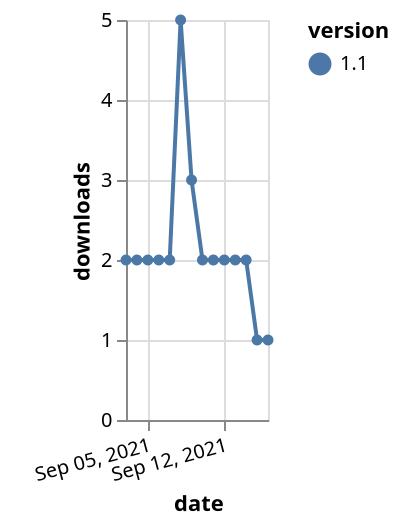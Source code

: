 {"$schema": "https://vega.github.io/schema/vega-lite/v5.json", "description": "A simple bar chart with embedded data.", "data": {"values": [{"date": "2021-09-03", "total": 2472, "delta": 2, "version": "1.1"}, {"date": "2021-09-04", "total": 2474, "delta": 2, "version": "1.1"}, {"date": "2021-09-05", "total": 2476, "delta": 2, "version": "1.1"}, {"date": "2021-09-06", "total": 2478, "delta": 2, "version": "1.1"}, {"date": "2021-09-07", "total": 2480, "delta": 2, "version": "1.1"}, {"date": "2021-09-08", "total": 2485, "delta": 5, "version": "1.1"}, {"date": "2021-09-09", "total": 2488, "delta": 3, "version": "1.1"}, {"date": "2021-09-10", "total": 2490, "delta": 2, "version": "1.1"}, {"date": "2021-09-11", "total": 2492, "delta": 2, "version": "1.1"}, {"date": "2021-09-12", "total": 2494, "delta": 2, "version": "1.1"}, {"date": "2021-09-13", "total": 2496, "delta": 2, "version": "1.1"}, {"date": "2021-09-14", "total": 2498, "delta": 2, "version": "1.1"}, {"date": "2021-09-15", "total": 2499, "delta": 1, "version": "1.1"}, {"date": "2021-09-16", "total": 2500, "delta": 1, "version": "1.1"}]}, "width": "container", "mark": {"type": "line", "point": {"filled": true}}, "encoding": {"x": {"field": "date", "type": "temporal", "timeUnit": "yearmonthdate", "title": "date", "axis": {"labelAngle": -15}}, "y": {"field": "delta", "type": "quantitative", "title": "downloads"}, "color": {"field": "version", "type": "nominal"}, "tooltip": {"field": "delta"}}}